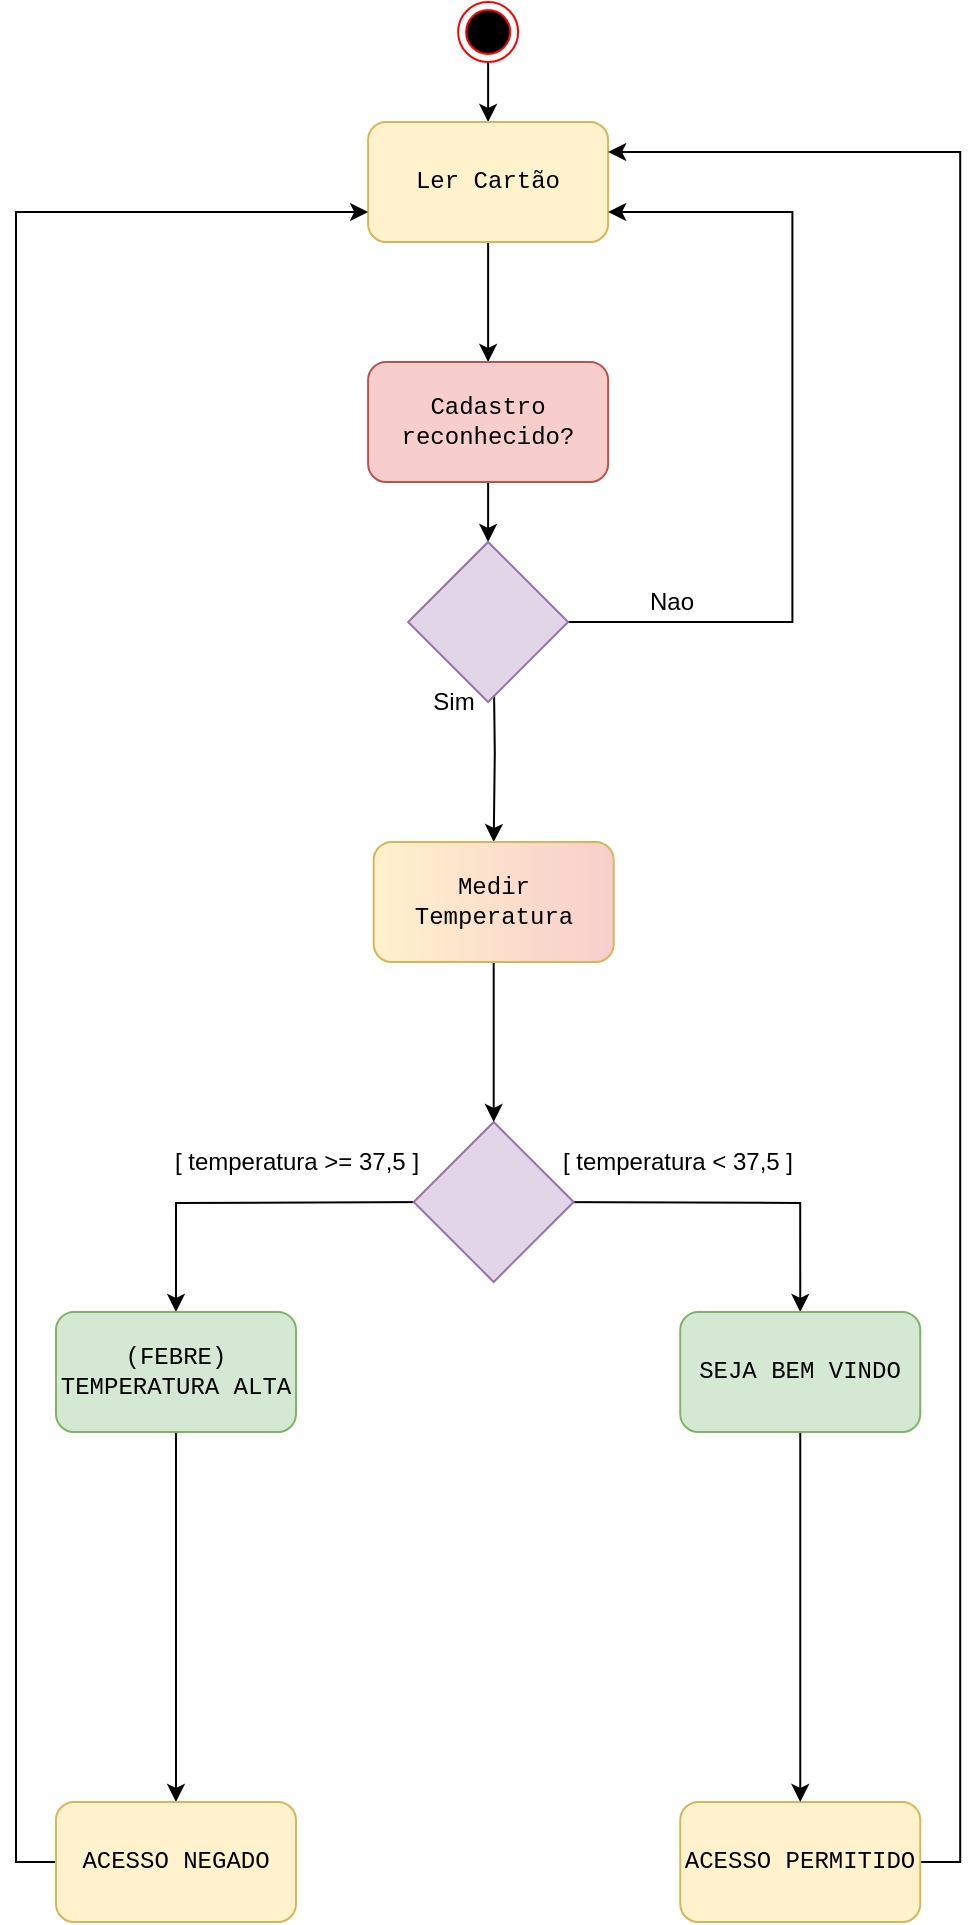 <mxfile version="13.6.2" type="device"><diagram id="Id1QGbXdRlTORdU-91dD" name="Page-1"><mxGraphModel dx="654" dy="663" grid="1" gridSize="10" guides="1" tooltips="1" connect="1" arrows="1" fold="1" page="1" pageScale="1" pageWidth="690" pageHeight="980" math="0" shadow="0"><root><mxCell id="0"/><mxCell id="1" parent="0"/><mxCell id="kkqfzwP1borBjGXU1KrG-18" style="edgeStyle=orthogonalEdgeStyle;rounded=0;orthogonalLoop=1;jettySize=auto;html=1;exitX=0.5;exitY=1;exitDx=0;exitDy=0;entryX=0.5;entryY=0;entryDx=0;entryDy=0;" parent="1" source="kkqfzwP1borBjGXU1KrG-1" target="kkqfzwP1borBjGXU1KrG-2" edge="1"><mxGeometry relative="1" as="geometry"/></mxCell><mxCell id="kkqfzwP1borBjGXU1KrG-1" value="" style="ellipse;html=1;shape=endState;fillColor=#000000;strokeColor=#ff0000;labelBackgroundColor=none;fontFamily=Courier New;fontSize=9;align=center;" parent="1" vertex="1"><mxGeometry x="330.06" y="10" width="30" height="30" as="geometry"/></mxCell><mxCell id="dy1yCnr9uOE7cecrdQBs-22" style="edgeStyle=orthogonalEdgeStyle;rounded=0;orthogonalLoop=1;jettySize=auto;html=1;exitX=0.5;exitY=1;exitDx=0;exitDy=0;entryX=0.5;entryY=0;entryDx=0;entryDy=0;" parent="1" source="kkqfzwP1borBjGXU1KrG-2" target="dy1yCnr9uOE7cecrdQBs-4" edge="1"><mxGeometry relative="1" as="geometry"/></mxCell><mxCell id="kkqfzwP1borBjGXU1KrG-2" value="Ler Cartão" style="rounded=1;whiteSpace=wrap;html=1;labelBackgroundColor=none;fontFamily=Courier New;align=center;fillColor=#fff2cc;strokeColor=#d6b656;" parent="1" vertex="1"><mxGeometry x="285.06" y="70" width="120" height="60" as="geometry"/></mxCell><mxCell id="kkqfzwP1borBjGXU1KrG-13" style="edgeStyle=orthogonalEdgeStyle;rounded=0;orthogonalLoop=1;jettySize=auto;html=1;exitX=0;exitY=0.5;exitDx=0;exitDy=0;entryX=0.5;entryY=0;entryDx=0;entryDy=0;" parent="1" target="kkqfzwP1borBjGXU1KrG-6" edge="1"><mxGeometry relative="1" as="geometry"><mxPoint x="318.99" y="610" as="sourcePoint"/></mxGeometry></mxCell><mxCell id="kkqfzwP1borBjGXU1KrG-14" style="edgeStyle=orthogonalEdgeStyle;rounded=0;orthogonalLoop=1;jettySize=auto;html=1;exitX=1;exitY=0.5;exitDx=0;exitDy=0;entryX=0.5;entryY=0;entryDx=0;entryDy=0;" parent="1" target="dy1yCnr9uOE7cecrdQBs-45" edge="1"><mxGeometry relative="1" as="geometry"><mxPoint x="368.99" y="610" as="sourcePoint"/><mxPoint x="505.13" y="655" as="targetPoint"/></mxGeometry></mxCell><mxCell id="kkqfzwP1borBjGXU1KrG-5" value="" style="rhombus;whiteSpace=wrap;html=1;labelBackgroundColor=none;fontFamily=Courier New;align=center;fillColor=#e1d5e7;strokeColor=#9673a6;" parent="1" vertex="1"><mxGeometry x="307.85" y="570" width="80" height="80" as="geometry"/></mxCell><mxCell id="dy1yCnr9uOE7cecrdQBs-28" style="edgeStyle=orthogonalEdgeStyle;rounded=0;orthogonalLoop=1;jettySize=auto;html=1;exitX=0.5;exitY=1;exitDx=0;exitDy=0;entryX=0.5;entryY=0;entryDx=0;entryDy=0;" parent="1" source="kkqfzwP1borBjGXU1KrG-6" target="dy1yCnr9uOE7cecrdQBs-27" edge="1"><mxGeometry relative="1" as="geometry"/></mxCell><mxCell id="kkqfzwP1borBjGXU1KrG-6" value="(FEBRE)&lt;br&gt;TEMPERATURA ALTA" style="rounded=1;whiteSpace=wrap;html=1;labelBackgroundColor=none;fontFamily=Courier New;align=center;fillColor=#d5e8d4;strokeColor=#82b366;" parent="1" vertex="1"><mxGeometry x="128.99" y="665" width="120" height="60" as="geometry"/></mxCell><mxCell id="dy1yCnr9uOE7cecrdQBs-8" style="edgeStyle=orthogonalEdgeStyle;rounded=0;orthogonalLoop=1;jettySize=auto;html=1;exitX=0.5;exitY=1;exitDx=0;exitDy=0;entryX=0.5;entryY=0;entryDx=0;entryDy=0;" parent="1" source="dy1yCnr9uOE7cecrdQBs-4" target="dy1yCnr9uOE7cecrdQBs-5" edge="1"><mxGeometry relative="1" as="geometry"/></mxCell><mxCell id="dy1yCnr9uOE7cecrdQBs-4" value="Cadastro reconhecido?" style="rounded=1;whiteSpace=wrap;html=1;labelBackgroundColor=none;fontFamily=Courier New;align=center;fillColor=#f8cecc;strokeColor=#b85450;" parent="1" vertex="1"><mxGeometry x="285.06" y="190" width="120" height="60" as="geometry"/></mxCell><mxCell id="dy1yCnr9uOE7cecrdQBs-9" style="edgeStyle=orthogonalEdgeStyle;rounded=0;orthogonalLoop=1;jettySize=auto;html=1;exitX=0.5;exitY=1;exitDx=0;exitDy=0;entryX=0.5;entryY=0;entryDx=0;entryDy=0;" parent="1" target="dy1yCnr9uOE7cecrdQBs-15" edge="1"><mxGeometry relative="1" as="geometry"><mxPoint x="347.85" y="340" as="sourcePoint"/><mxPoint x="347.85" y="410" as="targetPoint"/></mxGeometry></mxCell><mxCell id="dy1yCnr9uOE7cecrdQBs-40" style="edgeStyle=orthogonalEdgeStyle;rounded=0;orthogonalLoop=1;jettySize=auto;html=1;exitX=1;exitY=0.5;exitDx=0;exitDy=0;entryX=1;entryY=0.75;entryDx=0;entryDy=0;" parent="1" source="dy1yCnr9uOE7cecrdQBs-5" target="kkqfzwP1borBjGXU1KrG-2" edge="1"><mxGeometry relative="1" as="geometry"><Array as="points"><mxPoint x="497.2" y="320"/><mxPoint x="497.2" y="115"/></Array></mxGeometry></mxCell><mxCell id="dy1yCnr9uOE7cecrdQBs-5" value="" style="rhombus;whiteSpace=wrap;html=1;labelBackgroundColor=none;fontFamily=Courier New;align=center;fillColor=#e1d5e7;strokeColor=#9673a6;" parent="1" vertex="1"><mxGeometry x="305.06" y="280" width="80" height="80" as="geometry"/></mxCell><mxCell id="dy1yCnr9uOE7cecrdQBs-12" value="Sim" style="text;html=1;strokeColor=none;fillColor=none;align=center;verticalAlign=middle;whiteSpace=wrap;rounded=0;" parent="1" vertex="1"><mxGeometry x="307.85" y="350" width="40" height="20" as="geometry"/></mxCell><mxCell id="dy1yCnr9uOE7cecrdQBs-13" value="Nao" style="text;html=1;strokeColor=none;fillColor=none;align=center;verticalAlign=middle;whiteSpace=wrap;rounded=0;" parent="1" vertex="1"><mxGeometry x="417.2" y="300" width="40" height="20" as="geometry"/></mxCell><mxCell id="dy1yCnr9uOE7cecrdQBs-21" style="edgeStyle=orthogonalEdgeStyle;rounded=0;orthogonalLoop=1;jettySize=auto;html=1;exitX=0.5;exitY=1;exitDx=0;exitDy=0;entryX=0.5;entryY=0;entryDx=0;entryDy=0;" parent="1" source="dy1yCnr9uOE7cecrdQBs-15" target="kkqfzwP1borBjGXU1KrG-5" edge="1"><mxGeometry relative="1" as="geometry"/></mxCell><mxCell id="dy1yCnr9uOE7cecrdQBs-15" value="Medir Temperatura" style="rounded=1;whiteSpace=wrap;html=1;labelBackgroundColor=none;fontFamily=Courier New;align=center;strokeColor=#d6b656;gradientDirection=east;fillColor=#fff2cc;gradientColor=#F8CECC;" parent="1" vertex="1"><mxGeometry x="287.85" y="430" width="120" height="60" as="geometry"/></mxCell><mxCell id="dy1yCnr9uOE7cecrdQBs-20" value="[ temperatura &amp;gt;= 37,5 ]" style="text;html=1;strokeColor=none;fillColor=none;align=center;verticalAlign=middle;whiteSpace=wrap;rounded=0;" parent="1" vertex="1"><mxGeometry x="180" y="580" width="138.99" height="20" as="geometry"/></mxCell><mxCell id="dy1yCnr9uOE7cecrdQBs-24" value="[ temperatura &amp;lt; 37,5 ]" style="text;html=1;strokeColor=none;fillColor=none;align=center;verticalAlign=middle;whiteSpace=wrap;rounded=0;" parent="1" vertex="1"><mxGeometry x="378.92" y="580" width="122.14" height="20" as="geometry"/></mxCell><mxCell id="dy1yCnr9uOE7cecrdQBs-29" style="edgeStyle=orthogonalEdgeStyle;rounded=0;orthogonalLoop=1;jettySize=auto;html=1;exitX=0;exitY=0.5;exitDx=0;exitDy=0;entryX=0;entryY=0.75;entryDx=0;entryDy=0;" parent="1" source="dy1yCnr9uOE7cecrdQBs-27" target="kkqfzwP1borBjGXU1KrG-2" edge="1"><mxGeometry relative="1" as="geometry"/></mxCell><mxCell id="dy1yCnr9uOE7cecrdQBs-27" value="ACESSO NEGADO" style="rounded=1;whiteSpace=wrap;html=1;labelBackgroundColor=none;fontFamily=Courier New;align=center;fillColor=#fff2cc;strokeColor=#d6b656;" parent="1" vertex="1"><mxGeometry x="128.99" y="910" width="120" height="60" as="geometry"/></mxCell><mxCell id="dy1yCnr9uOE7cecrdQBs-41" style="edgeStyle=orthogonalEdgeStyle;rounded=0;orthogonalLoop=1;jettySize=auto;html=1;exitX=1;exitY=0.5;exitDx=0;exitDy=0;entryX=1;entryY=0.25;entryDx=0;entryDy=0;" parent="1" source="dy1yCnr9uOE7cecrdQBs-38" target="kkqfzwP1borBjGXU1KrG-2" edge="1"><mxGeometry relative="1" as="geometry"/></mxCell><mxCell id="dy1yCnr9uOE7cecrdQBs-38" value="ACESSO PERMITIDO" style="rounded=1;whiteSpace=wrap;html=1;labelBackgroundColor=none;fontFamily=Courier New;align=center;fillColor=#fff2cc;strokeColor=#d6b656;" parent="1" vertex="1"><mxGeometry x="441.13" y="910" width="120" height="60" as="geometry"/></mxCell><mxCell id="dy1yCnr9uOE7cecrdQBs-46" style="edgeStyle=orthogonalEdgeStyle;rounded=0;orthogonalLoop=1;jettySize=auto;html=1;exitX=0.5;exitY=1;exitDx=0;exitDy=0;entryX=0.5;entryY=0;entryDx=0;entryDy=0;" parent="1" source="dy1yCnr9uOE7cecrdQBs-45" target="dy1yCnr9uOE7cecrdQBs-38" edge="1"><mxGeometry relative="1" as="geometry"/></mxCell><mxCell id="dy1yCnr9uOE7cecrdQBs-45" value="SEJA BEM VINDO" style="rounded=1;whiteSpace=wrap;html=1;labelBackgroundColor=none;fontFamily=Courier New;align=center;fillColor=#d5e8d4;strokeColor=#82b366;" parent="1" vertex="1"><mxGeometry x="441.13" y="665" width="120" height="60" as="geometry"/></mxCell></root></mxGraphModel></diagram></mxfile>